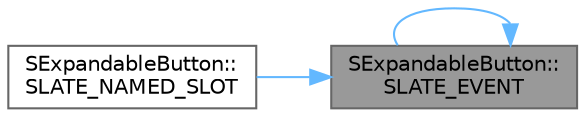 digraph "SExpandableButton::SLATE_EVENT"
{
 // INTERACTIVE_SVG=YES
 // LATEX_PDF_SIZE
  bgcolor="transparent";
  edge [fontname=Helvetica,fontsize=10,labelfontname=Helvetica,labelfontsize=10];
  node [fontname=Helvetica,fontsize=10,shape=box,height=0.2,width=0.4];
  rankdir="RL";
  Node1 [id="Node000001",label="SExpandableButton::\lSLATE_EVENT",height=0.2,width=0.4,color="gray40", fillcolor="grey60", style="filled", fontcolor="black",tooltip="Called when the close button is clicked."];
  Node1 -> Node1 [id="edge1_Node000001_Node000001",dir="back",color="steelblue1",style="solid",tooltip=" "];
  Node1 -> Node2 [id="edge2_Node000001_Node000002",dir="back",color="steelblue1",style="solid",tooltip=" "];
  Node2 [id="Node000002",label="SExpandableButton::\lSLATE_NAMED_SLOT",height=0.2,width=0.4,color="grey40", fillcolor="white", style="filled",URL="$dd/dcc/classSExpandableButton.html#a5a1be853a99a1e6dd4d439f9eed50139",tooltip="Slot for this button's expanded body."];
}
